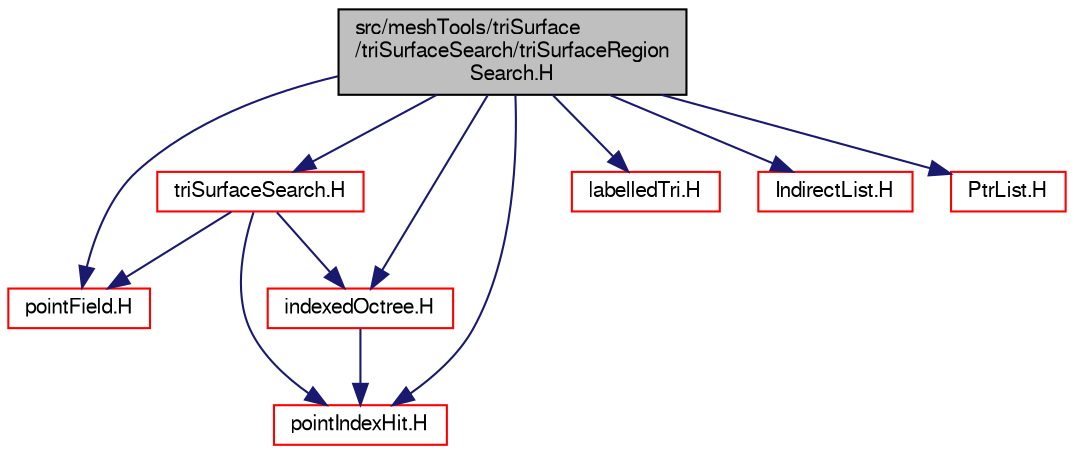 digraph "src/meshTools/triSurface/triSurfaceSearch/triSurfaceRegionSearch.H"
{
  bgcolor="transparent";
  edge [fontname="FreeSans",fontsize="10",labelfontname="FreeSans",labelfontsize="10"];
  node [fontname="FreeSans",fontsize="10",shape=record];
  Node0 [label="src/meshTools/triSurface\l/triSurfaceSearch/triSurfaceRegion\lSearch.H",height=0.2,width=0.4,color="black", fillcolor="grey75", style="filled", fontcolor="black"];
  Node0 -> Node1 [color="midnightblue",fontsize="10",style="solid",fontname="FreeSans"];
  Node1 [label="pointField.H",height=0.2,width=0.4,color="red",URL="$a12062.html"];
  Node0 -> Node107 [color="midnightblue",fontsize="10",style="solid",fontname="FreeSans"];
  Node107 [label="pointIndexHit.H",height=0.2,width=0.4,color="red",URL="$a12041.html"];
  Node0 -> Node109 [color="midnightblue",fontsize="10",style="solid",fontname="FreeSans"];
  Node109 [label="triSurfaceSearch.H",height=0.2,width=0.4,color="red",URL="$a08243.html"];
  Node109 -> Node1 [color="midnightblue",fontsize="10",style="solid",fontname="FreeSans"];
  Node109 -> Node107 [color="midnightblue",fontsize="10",style="solid",fontname="FreeSans"];
  Node109 -> Node111 [color="midnightblue",fontsize="10",style="solid",fontname="FreeSans"];
  Node111 [label="indexedOctree.H",height=0.2,width=0.4,color="red",URL="$a08387.html"];
  Node111 -> Node107 [color="midnightblue",fontsize="10",style="solid",fontname="FreeSans"];
  Node0 -> Node169 [color="midnightblue",fontsize="10",style="solid",fontname="FreeSans"];
  Node169 [label="labelledTri.H",height=0.2,width=0.4,color="red",URL="$a16925.html"];
  Node0 -> Node184 [color="midnightblue",fontsize="10",style="solid",fontname="FreeSans"];
  Node184 [label="IndirectList.H",height=0.2,width=0.4,color="red",URL="$a08657.html"];
  Node0 -> Node186 [color="midnightblue",fontsize="10",style="solid",fontname="FreeSans"];
  Node186 [label="PtrList.H",height=0.2,width=0.4,color="red",URL="$a08717.html"];
  Node0 -> Node111 [color="midnightblue",fontsize="10",style="solid",fontname="FreeSans"];
}
